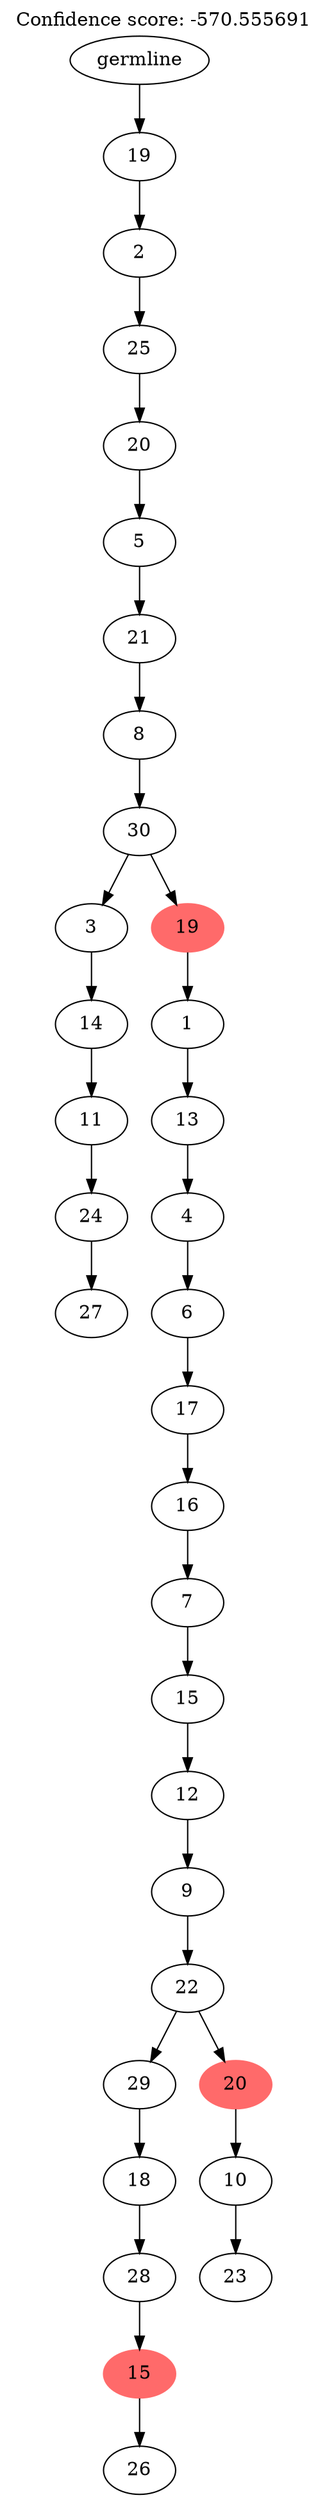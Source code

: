 digraph g {
	"32" -> "33";
	"33" [label="27"];
	"31" -> "32";
	"32" [label="24"];
	"30" -> "31";
	"31" [label="11"];
	"29" -> "30";
	"30" [label="14"];
	"27" -> "28";
	"28" [label="26"];
	"26" -> "27";
	"27" [color=indianred1, style=filled, label="15"];
	"25" -> "26";
	"26" [label="28"];
	"24" -> "25";
	"25" [label="18"];
	"22" -> "23";
	"23" [label="23"];
	"21" -> "22";
	"22" [label="10"];
	"20" -> "21";
	"21" [color=indianred1, style=filled, label="20"];
	"20" -> "24";
	"24" [label="29"];
	"19" -> "20";
	"20" [label="22"];
	"18" -> "19";
	"19" [label="9"];
	"17" -> "18";
	"18" [label="12"];
	"16" -> "17";
	"17" [label="15"];
	"15" -> "16";
	"16" [label="7"];
	"14" -> "15";
	"15" [label="16"];
	"13" -> "14";
	"14" [label="17"];
	"12" -> "13";
	"13" [label="6"];
	"11" -> "12";
	"12" [label="4"];
	"10" -> "11";
	"11" [label="13"];
	"9" -> "10";
	"10" [label="1"];
	"8" -> "9";
	"9" [color=indianred1, style=filled, label="19"];
	"8" -> "29";
	"29" [label="3"];
	"7" -> "8";
	"8" [label="30"];
	"6" -> "7";
	"7" [label="8"];
	"5" -> "6";
	"6" [label="21"];
	"4" -> "5";
	"5" [label="5"];
	"3" -> "4";
	"4" [label="20"];
	"2" -> "3";
	"3" [label="25"];
	"1" -> "2";
	"2" [label="2"];
	"0" -> "1";
	"1" [label="19"];
	"0" [label="germline"];
	labelloc="t";
	label="Confidence score: -570.555691";
}
